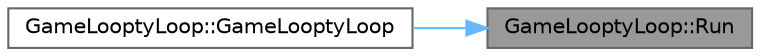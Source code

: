 digraph "GameLooptyLoop::Run"
{
 // LATEX_PDF_SIZE
  bgcolor="transparent";
  edge [fontname=Helvetica,fontsize=10,labelfontname=Helvetica,labelfontsize=10];
  node [fontname=Helvetica,fontsize=10,shape=box,height=0.2,width=0.4];
  rankdir="RL";
  Node1 [id="Node000001",label="GameLooptyLoop::Run",height=0.2,width=0.4,color="gray40", fillcolor="grey60", style="filled", fontcolor="black",tooltip="Runs the game loop."];
  Node1 -> Node2 [id="edge1_Node000001_Node000002",dir="back",color="steelblue1",style="solid",tooltip=" "];
  Node2 [id="Node000002",label="GameLooptyLoop::GameLooptyLoop",height=0.2,width=0.4,color="grey40", fillcolor="white", style="filled",URL="$class_game_loopty_loop.html#a72bb6c7c8a3906b40c6be40bbb85a24d",tooltip="Constructs a GameLooptyLoop object with the specified width, height, and title."];
}
